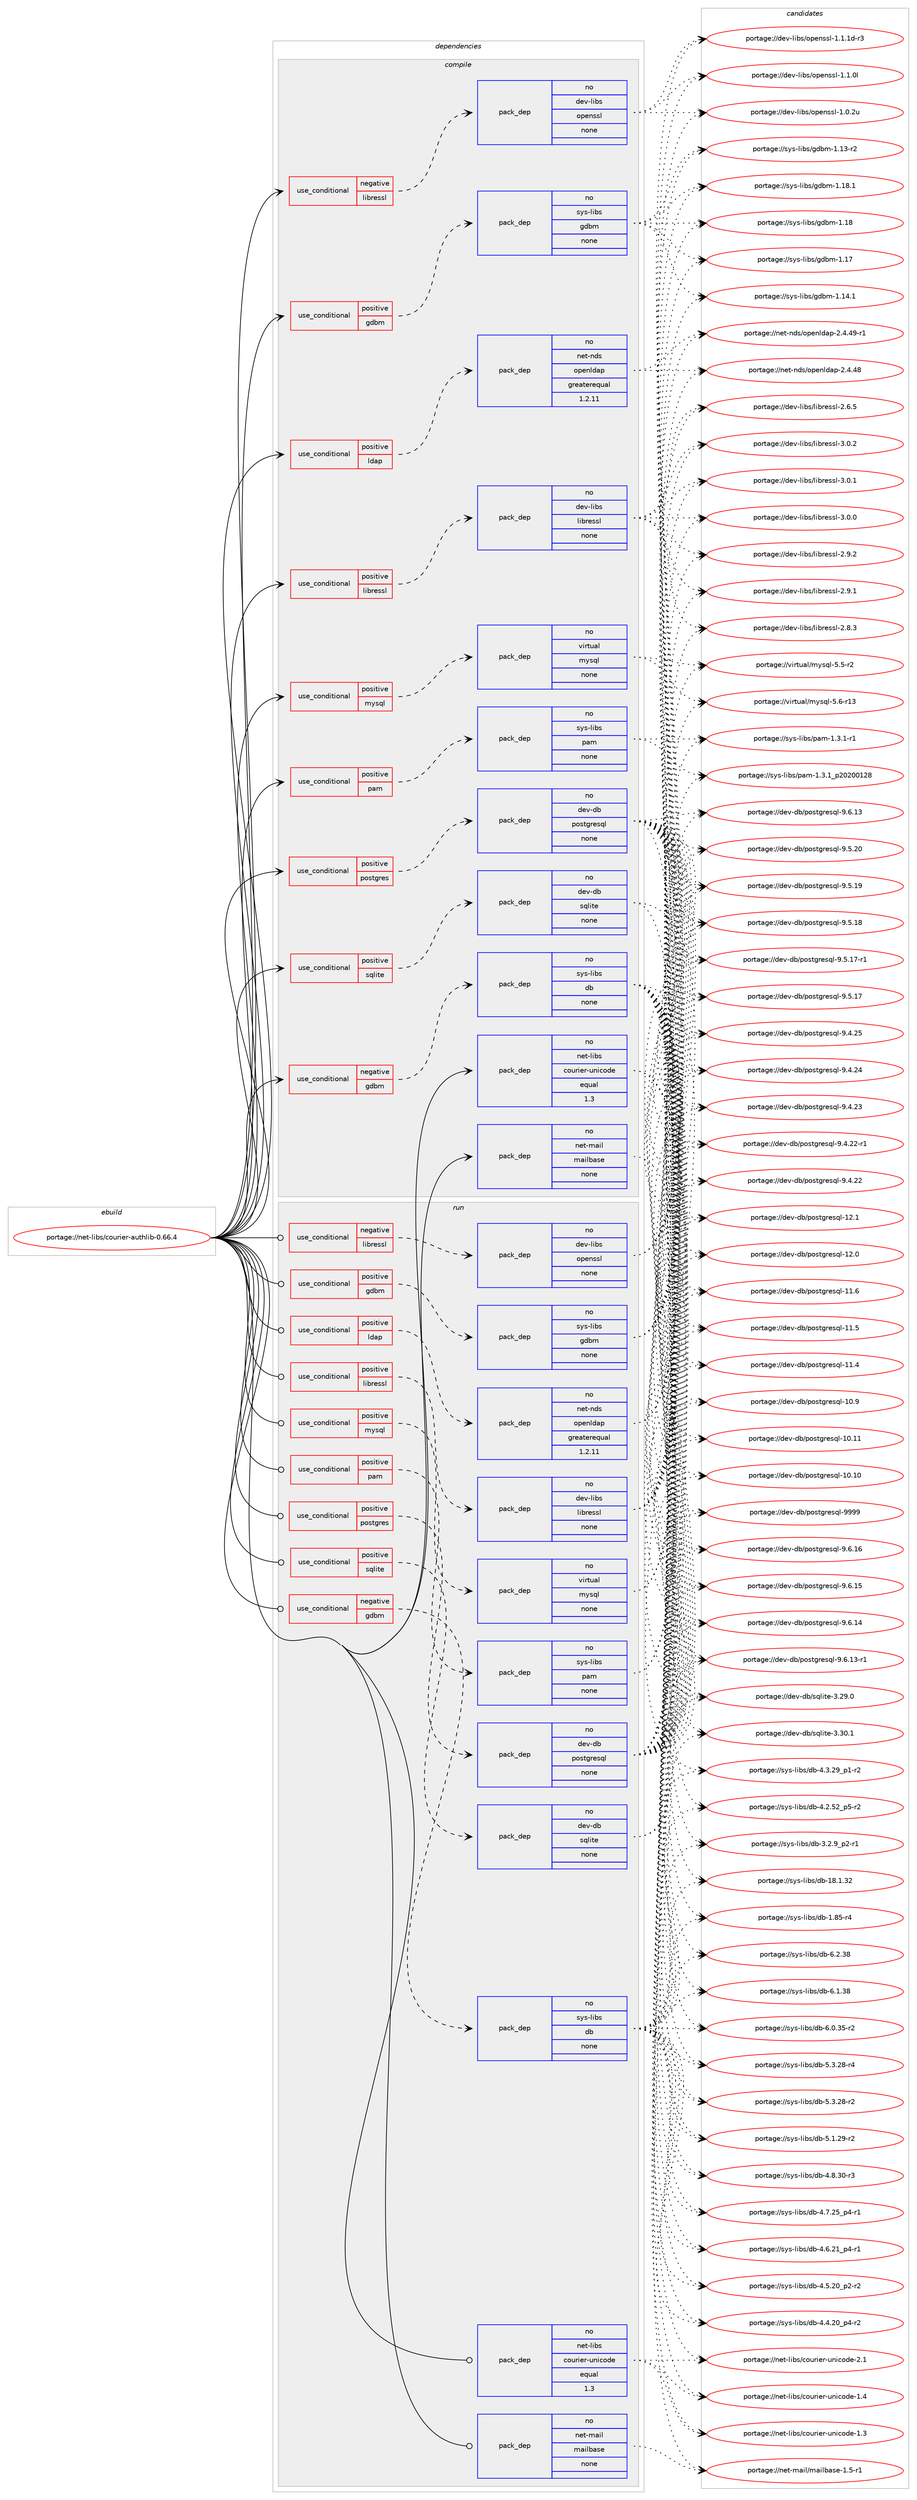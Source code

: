 digraph prolog {

# *************
# Graph options
# *************

newrank=true;
concentrate=true;
compound=true;
graph [rankdir=LR,fontname=Helvetica,fontsize=10,ranksep=1.5];#, ranksep=2.5, nodesep=0.2];
edge  [arrowhead=vee];
node  [fontname=Helvetica,fontsize=10];

# **********
# The ebuild
# **********

subgraph cluster_leftcol {
color=gray;
rank=same;
label=<<i>ebuild</i>>;
id [label="portage://net-libs/courier-authlib-0.66.4", color=red, width=4, href="../net-libs/courier-authlib-0.66.4.svg"];
}

# ****************
# The dependencies
# ****************

subgraph cluster_midcol {
color=gray;
label=<<i>dependencies</i>>;
subgraph cluster_compile {
fillcolor="#eeeeee";
style=filled;
label=<<i>compile</i>>;
subgraph cond29321 {
dependency136439 [label=<<TABLE BORDER="0" CELLBORDER="1" CELLSPACING="0" CELLPADDING="4"><TR><TD ROWSPAN="3" CELLPADDING="10">use_conditional</TD></TR><TR><TD>negative</TD></TR><TR><TD>gdbm</TD></TR></TABLE>>, shape=none, color=red];
subgraph pack104833 {
dependency136440 [label=<<TABLE BORDER="0" CELLBORDER="1" CELLSPACING="0" CELLPADDING="4" WIDTH="220"><TR><TD ROWSPAN="6" CELLPADDING="30">pack_dep</TD></TR><TR><TD WIDTH="110">no</TD></TR><TR><TD>sys-libs</TD></TR><TR><TD>db</TD></TR><TR><TD>none</TD></TR><TR><TD></TD></TR></TABLE>>, shape=none, color=blue];
}
dependency136439:e -> dependency136440:w [weight=20,style="dashed",arrowhead="vee"];
}
id:e -> dependency136439:w [weight=20,style="solid",arrowhead="vee"];
subgraph cond29322 {
dependency136441 [label=<<TABLE BORDER="0" CELLBORDER="1" CELLSPACING="0" CELLPADDING="4"><TR><TD ROWSPAN="3" CELLPADDING="10">use_conditional</TD></TR><TR><TD>negative</TD></TR><TR><TD>libressl</TD></TR></TABLE>>, shape=none, color=red];
subgraph pack104834 {
dependency136442 [label=<<TABLE BORDER="0" CELLBORDER="1" CELLSPACING="0" CELLPADDING="4" WIDTH="220"><TR><TD ROWSPAN="6" CELLPADDING="30">pack_dep</TD></TR><TR><TD WIDTH="110">no</TD></TR><TR><TD>dev-libs</TD></TR><TR><TD>openssl</TD></TR><TR><TD>none</TD></TR><TR><TD></TD></TR></TABLE>>, shape=none, color=blue];
}
dependency136441:e -> dependency136442:w [weight=20,style="dashed",arrowhead="vee"];
}
id:e -> dependency136441:w [weight=20,style="solid",arrowhead="vee"];
subgraph cond29323 {
dependency136443 [label=<<TABLE BORDER="0" CELLBORDER="1" CELLSPACING="0" CELLPADDING="4"><TR><TD ROWSPAN="3" CELLPADDING="10">use_conditional</TD></TR><TR><TD>positive</TD></TR><TR><TD>gdbm</TD></TR></TABLE>>, shape=none, color=red];
subgraph pack104835 {
dependency136444 [label=<<TABLE BORDER="0" CELLBORDER="1" CELLSPACING="0" CELLPADDING="4" WIDTH="220"><TR><TD ROWSPAN="6" CELLPADDING="30">pack_dep</TD></TR><TR><TD WIDTH="110">no</TD></TR><TR><TD>sys-libs</TD></TR><TR><TD>gdbm</TD></TR><TR><TD>none</TD></TR><TR><TD></TD></TR></TABLE>>, shape=none, color=blue];
}
dependency136443:e -> dependency136444:w [weight=20,style="dashed",arrowhead="vee"];
}
id:e -> dependency136443:w [weight=20,style="solid",arrowhead="vee"];
subgraph cond29324 {
dependency136445 [label=<<TABLE BORDER="0" CELLBORDER="1" CELLSPACING="0" CELLPADDING="4"><TR><TD ROWSPAN="3" CELLPADDING="10">use_conditional</TD></TR><TR><TD>positive</TD></TR><TR><TD>ldap</TD></TR></TABLE>>, shape=none, color=red];
subgraph pack104836 {
dependency136446 [label=<<TABLE BORDER="0" CELLBORDER="1" CELLSPACING="0" CELLPADDING="4" WIDTH="220"><TR><TD ROWSPAN="6" CELLPADDING="30">pack_dep</TD></TR><TR><TD WIDTH="110">no</TD></TR><TR><TD>net-nds</TD></TR><TR><TD>openldap</TD></TR><TR><TD>greaterequal</TD></TR><TR><TD>1.2.11</TD></TR></TABLE>>, shape=none, color=blue];
}
dependency136445:e -> dependency136446:w [weight=20,style="dashed",arrowhead="vee"];
}
id:e -> dependency136445:w [weight=20,style="solid",arrowhead="vee"];
subgraph cond29325 {
dependency136447 [label=<<TABLE BORDER="0" CELLBORDER="1" CELLSPACING="0" CELLPADDING="4"><TR><TD ROWSPAN="3" CELLPADDING="10">use_conditional</TD></TR><TR><TD>positive</TD></TR><TR><TD>libressl</TD></TR></TABLE>>, shape=none, color=red];
subgraph pack104837 {
dependency136448 [label=<<TABLE BORDER="0" CELLBORDER="1" CELLSPACING="0" CELLPADDING="4" WIDTH="220"><TR><TD ROWSPAN="6" CELLPADDING="30">pack_dep</TD></TR><TR><TD WIDTH="110">no</TD></TR><TR><TD>dev-libs</TD></TR><TR><TD>libressl</TD></TR><TR><TD>none</TD></TR><TR><TD></TD></TR></TABLE>>, shape=none, color=blue];
}
dependency136447:e -> dependency136448:w [weight=20,style="dashed",arrowhead="vee"];
}
id:e -> dependency136447:w [weight=20,style="solid",arrowhead="vee"];
subgraph cond29326 {
dependency136449 [label=<<TABLE BORDER="0" CELLBORDER="1" CELLSPACING="0" CELLPADDING="4"><TR><TD ROWSPAN="3" CELLPADDING="10">use_conditional</TD></TR><TR><TD>positive</TD></TR><TR><TD>mysql</TD></TR></TABLE>>, shape=none, color=red];
subgraph pack104838 {
dependency136450 [label=<<TABLE BORDER="0" CELLBORDER="1" CELLSPACING="0" CELLPADDING="4" WIDTH="220"><TR><TD ROWSPAN="6" CELLPADDING="30">pack_dep</TD></TR><TR><TD WIDTH="110">no</TD></TR><TR><TD>virtual</TD></TR><TR><TD>mysql</TD></TR><TR><TD>none</TD></TR><TR><TD></TD></TR></TABLE>>, shape=none, color=blue];
}
dependency136449:e -> dependency136450:w [weight=20,style="dashed",arrowhead="vee"];
}
id:e -> dependency136449:w [weight=20,style="solid",arrowhead="vee"];
subgraph cond29327 {
dependency136451 [label=<<TABLE BORDER="0" CELLBORDER="1" CELLSPACING="0" CELLPADDING="4"><TR><TD ROWSPAN="3" CELLPADDING="10">use_conditional</TD></TR><TR><TD>positive</TD></TR><TR><TD>pam</TD></TR></TABLE>>, shape=none, color=red];
subgraph pack104839 {
dependency136452 [label=<<TABLE BORDER="0" CELLBORDER="1" CELLSPACING="0" CELLPADDING="4" WIDTH="220"><TR><TD ROWSPAN="6" CELLPADDING="30">pack_dep</TD></TR><TR><TD WIDTH="110">no</TD></TR><TR><TD>sys-libs</TD></TR><TR><TD>pam</TD></TR><TR><TD>none</TD></TR><TR><TD></TD></TR></TABLE>>, shape=none, color=blue];
}
dependency136451:e -> dependency136452:w [weight=20,style="dashed",arrowhead="vee"];
}
id:e -> dependency136451:w [weight=20,style="solid",arrowhead="vee"];
subgraph cond29328 {
dependency136453 [label=<<TABLE BORDER="0" CELLBORDER="1" CELLSPACING="0" CELLPADDING="4"><TR><TD ROWSPAN="3" CELLPADDING="10">use_conditional</TD></TR><TR><TD>positive</TD></TR><TR><TD>postgres</TD></TR></TABLE>>, shape=none, color=red];
subgraph pack104840 {
dependency136454 [label=<<TABLE BORDER="0" CELLBORDER="1" CELLSPACING="0" CELLPADDING="4" WIDTH="220"><TR><TD ROWSPAN="6" CELLPADDING="30">pack_dep</TD></TR><TR><TD WIDTH="110">no</TD></TR><TR><TD>dev-db</TD></TR><TR><TD>postgresql</TD></TR><TR><TD>none</TD></TR><TR><TD></TD></TR></TABLE>>, shape=none, color=blue];
}
dependency136453:e -> dependency136454:w [weight=20,style="dashed",arrowhead="vee"];
}
id:e -> dependency136453:w [weight=20,style="solid",arrowhead="vee"];
subgraph cond29329 {
dependency136455 [label=<<TABLE BORDER="0" CELLBORDER="1" CELLSPACING="0" CELLPADDING="4"><TR><TD ROWSPAN="3" CELLPADDING="10">use_conditional</TD></TR><TR><TD>positive</TD></TR><TR><TD>sqlite</TD></TR></TABLE>>, shape=none, color=red];
subgraph pack104841 {
dependency136456 [label=<<TABLE BORDER="0" CELLBORDER="1" CELLSPACING="0" CELLPADDING="4" WIDTH="220"><TR><TD ROWSPAN="6" CELLPADDING="30">pack_dep</TD></TR><TR><TD WIDTH="110">no</TD></TR><TR><TD>dev-db</TD></TR><TR><TD>sqlite</TD></TR><TR><TD>none</TD></TR><TR><TD></TD></TR></TABLE>>, shape=none, color=blue];
}
dependency136455:e -> dependency136456:w [weight=20,style="dashed",arrowhead="vee"];
}
id:e -> dependency136455:w [weight=20,style="solid",arrowhead="vee"];
subgraph pack104842 {
dependency136457 [label=<<TABLE BORDER="0" CELLBORDER="1" CELLSPACING="0" CELLPADDING="4" WIDTH="220"><TR><TD ROWSPAN="6" CELLPADDING="30">pack_dep</TD></TR><TR><TD WIDTH="110">no</TD></TR><TR><TD>net-libs</TD></TR><TR><TD>courier-unicode</TD></TR><TR><TD>equal</TD></TR><TR><TD>1.3</TD></TR></TABLE>>, shape=none, color=blue];
}
id:e -> dependency136457:w [weight=20,style="solid",arrowhead="vee"];
subgraph pack104843 {
dependency136458 [label=<<TABLE BORDER="0" CELLBORDER="1" CELLSPACING="0" CELLPADDING="4" WIDTH="220"><TR><TD ROWSPAN="6" CELLPADDING="30">pack_dep</TD></TR><TR><TD WIDTH="110">no</TD></TR><TR><TD>net-mail</TD></TR><TR><TD>mailbase</TD></TR><TR><TD>none</TD></TR><TR><TD></TD></TR></TABLE>>, shape=none, color=blue];
}
id:e -> dependency136458:w [weight=20,style="solid",arrowhead="vee"];
}
subgraph cluster_compileandrun {
fillcolor="#eeeeee";
style=filled;
label=<<i>compile and run</i>>;
}
subgraph cluster_run {
fillcolor="#eeeeee";
style=filled;
label=<<i>run</i>>;
subgraph cond29330 {
dependency136459 [label=<<TABLE BORDER="0" CELLBORDER="1" CELLSPACING="0" CELLPADDING="4"><TR><TD ROWSPAN="3" CELLPADDING="10">use_conditional</TD></TR><TR><TD>negative</TD></TR><TR><TD>gdbm</TD></TR></TABLE>>, shape=none, color=red];
subgraph pack104844 {
dependency136460 [label=<<TABLE BORDER="0" CELLBORDER="1" CELLSPACING="0" CELLPADDING="4" WIDTH="220"><TR><TD ROWSPAN="6" CELLPADDING="30">pack_dep</TD></TR><TR><TD WIDTH="110">no</TD></TR><TR><TD>sys-libs</TD></TR><TR><TD>db</TD></TR><TR><TD>none</TD></TR><TR><TD></TD></TR></TABLE>>, shape=none, color=blue];
}
dependency136459:e -> dependency136460:w [weight=20,style="dashed",arrowhead="vee"];
}
id:e -> dependency136459:w [weight=20,style="solid",arrowhead="odot"];
subgraph cond29331 {
dependency136461 [label=<<TABLE BORDER="0" CELLBORDER="1" CELLSPACING="0" CELLPADDING="4"><TR><TD ROWSPAN="3" CELLPADDING="10">use_conditional</TD></TR><TR><TD>negative</TD></TR><TR><TD>libressl</TD></TR></TABLE>>, shape=none, color=red];
subgraph pack104845 {
dependency136462 [label=<<TABLE BORDER="0" CELLBORDER="1" CELLSPACING="0" CELLPADDING="4" WIDTH="220"><TR><TD ROWSPAN="6" CELLPADDING="30">pack_dep</TD></TR><TR><TD WIDTH="110">no</TD></TR><TR><TD>dev-libs</TD></TR><TR><TD>openssl</TD></TR><TR><TD>none</TD></TR><TR><TD></TD></TR></TABLE>>, shape=none, color=blue];
}
dependency136461:e -> dependency136462:w [weight=20,style="dashed",arrowhead="vee"];
}
id:e -> dependency136461:w [weight=20,style="solid",arrowhead="odot"];
subgraph cond29332 {
dependency136463 [label=<<TABLE BORDER="0" CELLBORDER="1" CELLSPACING="0" CELLPADDING="4"><TR><TD ROWSPAN="3" CELLPADDING="10">use_conditional</TD></TR><TR><TD>positive</TD></TR><TR><TD>gdbm</TD></TR></TABLE>>, shape=none, color=red];
subgraph pack104846 {
dependency136464 [label=<<TABLE BORDER="0" CELLBORDER="1" CELLSPACING="0" CELLPADDING="4" WIDTH="220"><TR><TD ROWSPAN="6" CELLPADDING="30">pack_dep</TD></TR><TR><TD WIDTH="110">no</TD></TR><TR><TD>sys-libs</TD></TR><TR><TD>gdbm</TD></TR><TR><TD>none</TD></TR><TR><TD></TD></TR></TABLE>>, shape=none, color=blue];
}
dependency136463:e -> dependency136464:w [weight=20,style="dashed",arrowhead="vee"];
}
id:e -> dependency136463:w [weight=20,style="solid",arrowhead="odot"];
subgraph cond29333 {
dependency136465 [label=<<TABLE BORDER="0" CELLBORDER="1" CELLSPACING="0" CELLPADDING="4"><TR><TD ROWSPAN="3" CELLPADDING="10">use_conditional</TD></TR><TR><TD>positive</TD></TR><TR><TD>ldap</TD></TR></TABLE>>, shape=none, color=red];
subgraph pack104847 {
dependency136466 [label=<<TABLE BORDER="0" CELLBORDER="1" CELLSPACING="0" CELLPADDING="4" WIDTH="220"><TR><TD ROWSPAN="6" CELLPADDING="30">pack_dep</TD></TR><TR><TD WIDTH="110">no</TD></TR><TR><TD>net-nds</TD></TR><TR><TD>openldap</TD></TR><TR><TD>greaterequal</TD></TR><TR><TD>1.2.11</TD></TR></TABLE>>, shape=none, color=blue];
}
dependency136465:e -> dependency136466:w [weight=20,style="dashed",arrowhead="vee"];
}
id:e -> dependency136465:w [weight=20,style="solid",arrowhead="odot"];
subgraph cond29334 {
dependency136467 [label=<<TABLE BORDER="0" CELLBORDER="1" CELLSPACING="0" CELLPADDING="4"><TR><TD ROWSPAN="3" CELLPADDING="10">use_conditional</TD></TR><TR><TD>positive</TD></TR><TR><TD>libressl</TD></TR></TABLE>>, shape=none, color=red];
subgraph pack104848 {
dependency136468 [label=<<TABLE BORDER="0" CELLBORDER="1" CELLSPACING="0" CELLPADDING="4" WIDTH="220"><TR><TD ROWSPAN="6" CELLPADDING="30">pack_dep</TD></TR><TR><TD WIDTH="110">no</TD></TR><TR><TD>dev-libs</TD></TR><TR><TD>libressl</TD></TR><TR><TD>none</TD></TR><TR><TD></TD></TR></TABLE>>, shape=none, color=blue];
}
dependency136467:e -> dependency136468:w [weight=20,style="dashed",arrowhead="vee"];
}
id:e -> dependency136467:w [weight=20,style="solid",arrowhead="odot"];
subgraph cond29335 {
dependency136469 [label=<<TABLE BORDER="0" CELLBORDER="1" CELLSPACING="0" CELLPADDING="4"><TR><TD ROWSPAN="3" CELLPADDING="10">use_conditional</TD></TR><TR><TD>positive</TD></TR><TR><TD>mysql</TD></TR></TABLE>>, shape=none, color=red];
subgraph pack104849 {
dependency136470 [label=<<TABLE BORDER="0" CELLBORDER="1" CELLSPACING="0" CELLPADDING="4" WIDTH="220"><TR><TD ROWSPAN="6" CELLPADDING="30">pack_dep</TD></TR><TR><TD WIDTH="110">no</TD></TR><TR><TD>virtual</TD></TR><TR><TD>mysql</TD></TR><TR><TD>none</TD></TR><TR><TD></TD></TR></TABLE>>, shape=none, color=blue];
}
dependency136469:e -> dependency136470:w [weight=20,style="dashed",arrowhead="vee"];
}
id:e -> dependency136469:w [weight=20,style="solid",arrowhead="odot"];
subgraph cond29336 {
dependency136471 [label=<<TABLE BORDER="0" CELLBORDER="1" CELLSPACING="0" CELLPADDING="4"><TR><TD ROWSPAN="3" CELLPADDING="10">use_conditional</TD></TR><TR><TD>positive</TD></TR><TR><TD>pam</TD></TR></TABLE>>, shape=none, color=red];
subgraph pack104850 {
dependency136472 [label=<<TABLE BORDER="0" CELLBORDER="1" CELLSPACING="0" CELLPADDING="4" WIDTH="220"><TR><TD ROWSPAN="6" CELLPADDING="30">pack_dep</TD></TR><TR><TD WIDTH="110">no</TD></TR><TR><TD>sys-libs</TD></TR><TR><TD>pam</TD></TR><TR><TD>none</TD></TR><TR><TD></TD></TR></TABLE>>, shape=none, color=blue];
}
dependency136471:e -> dependency136472:w [weight=20,style="dashed",arrowhead="vee"];
}
id:e -> dependency136471:w [weight=20,style="solid",arrowhead="odot"];
subgraph cond29337 {
dependency136473 [label=<<TABLE BORDER="0" CELLBORDER="1" CELLSPACING="0" CELLPADDING="4"><TR><TD ROWSPAN="3" CELLPADDING="10">use_conditional</TD></TR><TR><TD>positive</TD></TR><TR><TD>postgres</TD></TR></TABLE>>, shape=none, color=red];
subgraph pack104851 {
dependency136474 [label=<<TABLE BORDER="0" CELLBORDER="1" CELLSPACING="0" CELLPADDING="4" WIDTH="220"><TR><TD ROWSPAN="6" CELLPADDING="30">pack_dep</TD></TR><TR><TD WIDTH="110">no</TD></TR><TR><TD>dev-db</TD></TR><TR><TD>postgresql</TD></TR><TR><TD>none</TD></TR><TR><TD></TD></TR></TABLE>>, shape=none, color=blue];
}
dependency136473:e -> dependency136474:w [weight=20,style="dashed",arrowhead="vee"];
}
id:e -> dependency136473:w [weight=20,style="solid",arrowhead="odot"];
subgraph cond29338 {
dependency136475 [label=<<TABLE BORDER="0" CELLBORDER="1" CELLSPACING="0" CELLPADDING="4"><TR><TD ROWSPAN="3" CELLPADDING="10">use_conditional</TD></TR><TR><TD>positive</TD></TR><TR><TD>sqlite</TD></TR></TABLE>>, shape=none, color=red];
subgraph pack104852 {
dependency136476 [label=<<TABLE BORDER="0" CELLBORDER="1" CELLSPACING="0" CELLPADDING="4" WIDTH="220"><TR><TD ROWSPAN="6" CELLPADDING="30">pack_dep</TD></TR><TR><TD WIDTH="110">no</TD></TR><TR><TD>dev-db</TD></TR><TR><TD>sqlite</TD></TR><TR><TD>none</TD></TR><TR><TD></TD></TR></TABLE>>, shape=none, color=blue];
}
dependency136475:e -> dependency136476:w [weight=20,style="dashed",arrowhead="vee"];
}
id:e -> dependency136475:w [weight=20,style="solid",arrowhead="odot"];
subgraph pack104853 {
dependency136477 [label=<<TABLE BORDER="0" CELLBORDER="1" CELLSPACING="0" CELLPADDING="4" WIDTH="220"><TR><TD ROWSPAN="6" CELLPADDING="30">pack_dep</TD></TR><TR><TD WIDTH="110">no</TD></TR><TR><TD>net-libs</TD></TR><TR><TD>courier-unicode</TD></TR><TR><TD>equal</TD></TR><TR><TD>1.3</TD></TR></TABLE>>, shape=none, color=blue];
}
id:e -> dependency136477:w [weight=20,style="solid",arrowhead="odot"];
subgraph pack104854 {
dependency136478 [label=<<TABLE BORDER="0" CELLBORDER="1" CELLSPACING="0" CELLPADDING="4" WIDTH="220"><TR><TD ROWSPAN="6" CELLPADDING="30">pack_dep</TD></TR><TR><TD WIDTH="110">no</TD></TR><TR><TD>net-mail</TD></TR><TR><TD>mailbase</TD></TR><TR><TD>none</TD></TR><TR><TD></TD></TR></TABLE>>, shape=none, color=blue];
}
id:e -> dependency136478:w [weight=20,style="solid",arrowhead="odot"];
}
}

# **************
# The candidates
# **************

subgraph cluster_choices {
rank=same;
color=gray;
label=<<i>candidates</i>>;

subgraph choice104833 {
color=black;
nodesep=1;
choice1151211154510810598115471009845544650465156 [label="portage://sys-libs/db-6.2.38", color=red, width=4,href="../sys-libs/db-6.2.38.svg"];
choice1151211154510810598115471009845544649465156 [label="portage://sys-libs/db-6.1.38", color=red, width=4,href="../sys-libs/db-6.1.38.svg"];
choice11512111545108105981154710098455446484651534511450 [label="portage://sys-libs/db-6.0.35-r2", color=red, width=4,href="../sys-libs/db-6.0.35-r2.svg"];
choice11512111545108105981154710098455346514650564511452 [label="portage://sys-libs/db-5.3.28-r4", color=red, width=4,href="../sys-libs/db-5.3.28-r4.svg"];
choice11512111545108105981154710098455346514650564511450 [label="portage://sys-libs/db-5.3.28-r2", color=red, width=4,href="../sys-libs/db-5.3.28-r2.svg"];
choice11512111545108105981154710098455346494650574511450 [label="portage://sys-libs/db-5.1.29-r2", color=red, width=4,href="../sys-libs/db-5.1.29-r2.svg"];
choice11512111545108105981154710098455246564651484511451 [label="portage://sys-libs/db-4.8.30-r3", color=red, width=4,href="../sys-libs/db-4.8.30-r3.svg"];
choice115121115451081059811547100984552465546505395112524511449 [label="portage://sys-libs/db-4.7.25_p4-r1", color=red, width=4,href="../sys-libs/db-4.7.25_p4-r1.svg"];
choice115121115451081059811547100984552465446504995112524511449 [label="portage://sys-libs/db-4.6.21_p4-r1", color=red, width=4,href="../sys-libs/db-4.6.21_p4-r1.svg"];
choice115121115451081059811547100984552465346504895112504511450 [label="portage://sys-libs/db-4.5.20_p2-r2", color=red, width=4,href="../sys-libs/db-4.5.20_p2-r2.svg"];
choice115121115451081059811547100984552465246504895112524511450 [label="portage://sys-libs/db-4.4.20_p4-r2", color=red, width=4,href="../sys-libs/db-4.4.20_p4-r2.svg"];
choice115121115451081059811547100984552465146505795112494511450 [label="portage://sys-libs/db-4.3.29_p1-r2", color=red, width=4,href="../sys-libs/db-4.3.29_p1-r2.svg"];
choice115121115451081059811547100984552465046535095112534511450 [label="portage://sys-libs/db-4.2.52_p5-r2", color=red, width=4,href="../sys-libs/db-4.2.52_p5-r2.svg"];
choice1151211154510810598115471009845514650465795112504511449 [label="portage://sys-libs/db-3.2.9_p2-r1", color=red, width=4,href="../sys-libs/db-3.2.9_p2-r1.svg"];
choice115121115451081059811547100984549564649465150 [label="portage://sys-libs/db-18.1.32", color=red, width=4,href="../sys-libs/db-18.1.32.svg"];
choice1151211154510810598115471009845494656534511452 [label="portage://sys-libs/db-1.85-r4", color=red, width=4,href="../sys-libs/db-1.85-r4.svg"];
dependency136440:e -> choice1151211154510810598115471009845544650465156:w [style=dotted,weight="100"];
dependency136440:e -> choice1151211154510810598115471009845544649465156:w [style=dotted,weight="100"];
dependency136440:e -> choice11512111545108105981154710098455446484651534511450:w [style=dotted,weight="100"];
dependency136440:e -> choice11512111545108105981154710098455346514650564511452:w [style=dotted,weight="100"];
dependency136440:e -> choice11512111545108105981154710098455346514650564511450:w [style=dotted,weight="100"];
dependency136440:e -> choice11512111545108105981154710098455346494650574511450:w [style=dotted,weight="100"];
dependency136440:e -> choice11512111545108105981154710098455246564651484511451:w [style=dotted,weight="100"];
dependency136440:e -> choice115121115451081059811547100984552465546505395112524511449:w [style=dotted,weight="100"];
dependency136440:e -> choice115121115451081059811547100984552465446504995112524511449:w [style=dotted,weight="100"];
dependency136440:e -> choice115121115451081059811547100984552465346504895112504511450:w [style=dotted,weight="100"];
dependency136440:e -> choice115121115451081059811547100984552465246504895112524511450:w [style=dotted,weight="100"];
dependency136440:e -> choice115121115451081059811547100984552465146505795112494511450:w [style=dotted,weight="100"];
dependency136440:e -> choice115121115451081059811547100984552465046535095112534511450:w [style=dotted,weight="100"];
dependency136440:e -> choice1151211154510810598115471009845514650465795112504511449:w [style=dotted,weight="100"];
dependency136440:e -> choice115121115451081059811547100984549564649465150:w [style=dotted,weight="100"];
dependency136440:e -> choice1151211154510810598115471009845494656534511452:w [style=dotted,weight="100"];
}
subgraph choice104834 {
color=black;
nodesep=1;
choice1001011184510810598115471111121011101151151084549464946491004511451 [label="portage://dev-libs/openssl-1.1.1d-r3", color=red, width=4,href="../dev-libs/openssl-1.1.1d-r3.svg"];
choice100101118451081059811547111112101110115115108454946494648108 [label="portage://dev-libs/openssl-1.1.0l", color=red, width=4,href="../dev-libs/openssl-1.1.0l.svg"];
choice100101118451081059811547111112101110115115108454946484650117 [label="portage://dev-libs/openssl-1.0.2u", color=red, width=4,href="../dev-libs/openssl-1.0.2u.svg"];
dependency136442:e -> choice1001011184510810598115471111121011101151151084549464946491004511451:w [style=dotted,weight="100"];
dependency136442:e -> choice100101118451081059811547111112101110115115108454946494648108:w [style=dotted,weight="100"];
dependency136442:e -> choice100101118451081059811547111112101110115115108454946484650117:w [style=dotted,weight="100"];
}
subgraph choice104835 {
color=black;
nodesep=1;
choice1151211154510810598115471031009810945494649564649 [label="portage://sys-libs/gdbm-1.18.1", color=red, width=4,href="../sys-libs/gdbm-1.18.1.svg"];
choice115121115451081059811547103100981094549464956 [label="portage://sys-libs/gdbm-1.18", color=red, width=4,href="../sys-libs/gdbm-1.18.svg"];
choice115121115451081059811547103100981094549464955 [label="portage://sys-libs/gdbm-1.17", color=red, width=4,href="../sys-libs/gdbm-1.17.svg"];
choice1151211154510810598115471031009810945494649524649 [label="portage://sys-libs/gdbm-1.14.1", color=red, width=4,href="../sys-libs/gdbm-1.14.1.svg"];
choice1151211154510810598115471031009810945494649514511450 [label="portage://sys-libs/gdbm-1.13-r2", color=red, width=4,href="../sys-libs/gdbm-1.13-r2.svg"];
dependency136444:e -> choice1151211154510810598115471031009810945494649564649:w [style=dotted,weight="100"];
dependency136444:e -> choice115121115451081059811547103100981094549464956:w [style=dotted,weight="100"];
dependency136444:e -> choice115121115451081059811547103100981094549464955:w [style=dotted,weight="100"];
dependency136444:e -> choice1151211154510810598115471031009810945494649524649:w [style=dotted,weight="100"];
dependency136444:e -> choice1151211154510810598115471031009810945494649514511450:w [style=dotted,weight="100"];
}
subgraph choice104836 {
color=black;
nodesep=1;
choice110101116451101001154711111210111010810097112455046524652574511449 [label="portage://net-nds/openldap-2.4.49-r1", color=red, width=4,href="../net-nds/openldap-2.4.49-r1.svg"];
choice11010111645110100115471111121011101081009711245504652465256 [label="portage://net-nds/openldap-2.4.48", color=red, width=4,href="../net-nds/openldap-2.4.48.svg"];
dependency136446:e -> choice110101116451101001154711111210111010810097112455046524652574511449:w [style=dotted,weight="100"];
dependency136446:e -> choice11010111645110100115471111121011101081009711245504652465256:w [style=dotted,weight="100"];
}
subgraph choice104837 {
color=black;
nodesep=1;
choice10010111845108105981154710810598114101115115108455146484650 [label="portage://dev-libs/libressl-3.0.2", color=red, width=4,href="../dev-libs/libressl-3.0.2.svg"];
choice10010111845108105981154710810598114101115115108455146484649 [label="portage://dev-libs/libressl-3.0.1", color=red, width=4,href="../dev-libs/libressl-3.0.1.svg"];
choice10010111845108105981154710810598114101115115108455146484648 [label="portage://dev-libs/libressl-3.0.0", color=red, width=4,href="../dev-libs/libressl-3.0.0.svg"];
choice10010111845108105981154710810598114101115115108455046574650 [label="portage://dev-libs/libressl-2.9.2", color=red, width=4,href="../dev-libs/libressl-2.9.2.svg"];
choice10010111845108105981154710810598114101115115108455046574649 [label="portage://dev-libs/libressl-2.9.1", color=red, width=4,href="../dev-libs/libressl-2.9.1.svg"];
choice10010111845108105981154710810598114101115115108455046564651 [label="portage://dev-libs/libressl-2.8.3", color=red, width=4,href="../dev-libs/libressl-2.8.3.svg"];
choice10010111845108105981154710810598114101115115108455046544653 [label="portage://dev-libs/libressl-2.6.5", color=red, width=4,href="../dev-libs/libressl-2.6.5.svg"];
dependency136448:e -> choice10010111845108105981154710810598114101115115108455146484650:w [style=dotted,weight="100"];
dependency136448:e -> choice10010111845108105981154710810598114101115115108455146484649:w [style=dotted,weight="100"];
dependency136448:e -> choice10010111845108105981154710810598114101115115108455146484648:w [style=dotted,weight="100"];
dependency136448:e -> choice10010111845108105981154710810598114101115115108455046574650:w [style=dotted,weight="100"];
dependency136448:e -> choice10010111845108105981154710810598114101115115108455046574649:w [style=dotted,weight="100"];
dependency136448:e -> choice10010111845108105981154710810598114101115115108455046564651:w [style=dotted,weight="100"];
dependency136448:e -> choice10010111845108105981154710810598114101115115108455046544653:w [style=dotted,weight="100"];
}
subgraph choice104838 {
color=black;
nodesep=1;
choice118105114116117971084710912111511310845534654451144951 [label="portage://virtual/mysql-5.6-r13", color=red, width=4,href="../virtual/mysql-5.6-r13.svg"];
choice1181051141161179710847109121115113108455346534511450 [label="portage://virtual/mysql-5.5-r2", color=red, width=4,href="../virtual/mysql-5.5-r2.svg"];
dependency136450:e -> choice118105114116117971084710912111511310845534654451144951:w [style=dotted,weight="100"];
dependency136450:e -> choice1181051141161179710847109121115113108455346534511450:w [style=dotted,weight="100"];
}
subgraph choice104839 {
color=black;
nodesep=1;
choice11512111545108105981154711297109454946514649951125048504848495056 [label="portage://sys-libs/pam-1.3.1_p20200128", color=red, width=4,href="../sys-libs/pam-1.3.1_p20200128.svg"];
choice115121115451081059811547112971094549465146494511449 [label="portage://sys-libs/pam-1.3.1-r1", color=red, width=4,href="../sys-libs/pam-1.3.1-r1.svg"];
dependency136452:e -> choice11512111545108105981154711297109454946514649951125048504848495056:w [style=dotted,weight="100"];
dependency136452:e -> choice115121115451081059811547112971094549465146494511449:w [style=dotted,weight="100"];
}
subgraph choice104840 {
color=black;
nodesep=1;
choice1001011184510098471121111151161031141011151131084557575757 [label="portage://dev-db/postgresql-9999", color=red, width=4,href="../dev-db/postgresql-9999.svg"];
choice10010111845100984711211111511610311410111511310845574654464954 [label="portage://dev-db/postgresql-9.6.16", color=red, width=4,href="../dev-db/postgresql-9.6.16.svg"];
choice10010111845100984711211111511610311410111511310845574654464953 [label="portage://dev-db/postgresql-9.6.15", color=red, width=4,href="../dev-db/postgresql-9.6.15.svg"];
choice10010111845100984711211111511610311410111511310845574654464952 [label="portage://dev-db/postgresql-9.6.14", color=red, width=4,href="../dev-db/postgresql-9.6.14.svg"];
choice100101118451009847112111115116103114101115113108455746544649514511449 [label="portage://dev-db/postgresql-9.6.13-r1", color=red, width=4,href="../dev-db/postgresql-9.6.13-r1.svg"];
choice10010111845100984711211111511610311410111511310845574654464951 [label="portage://dev-db/postgresql-9.6.13", color=red, width=4,href="../dev-db/postgresql-9.6.13.svg"];
choice10010111845100984711211111511610311410111511310845574653465048 [label="portage://dev-db/postgresql-9.5.20", color=red, width=4,href="../dev-db/postgresql-9.5.20.svg"];
choice10010111845100984711211111511610311410111511310845574653464957 [label="portage://dev-db/postgresql-9.5.19", color=red, width=4,href="../dev-db/postgresql-9.5.19.svg"];
choice10010111845100984711211111511610311410111511310845574653464956 [label="portage://dev-db/postgresql-9.5.18", color=red, width=4,href="../dev-db/postgresql-9.5.18.svg"];
choice100101118451009847112111115116103114101115113108455746534649554511449 [label="portage://dev-db/postgresql-9.5.17-r1", color=red, width=4,href="../dev-db/postgresql-9.5.17-r1.svg"];
choice10010111845100984711211111511610311410111511310845574653464955 [label="portage://dev-db/postgresql-9.5.17", color=red, width=4,href="../dev-db/postgresql-9.5.17.svg"];
choice10010111845100984711211111511610311410111511310845574652465053 [label="portage://dev-db/postgresql-9.4.25", color=red, width=4,href="../dev-db/postgresql-9.4.25.svg"];
choice10010111845100984711211111511610311410111511310845574652465052 [label="portage://dev-db/postgresql-9.4.24", color=red, width=4,href="../dev-db/postgresql-9.4.24.svg"];
choice10010111845100984711211111511610311410111511310845574652465051 [label="portage://dev-db/postgresql-9.4.23", color=red, width=4,href="../dev-db/postgresql-9.4.23.svg"];
choice100101118451009847112111115116103114101115113108455746524650504511449 [label="portage://dev-db/postgresql-9.4.22-r1", color=red, width=4,href="../dev-db/postgresql-9.4.22-r1.svg"];
choice10010111845100984711211111511610311410111511310845574652465050 [label="portage://dev-db/postgresql-9.4.22", color=red, width=4,href="../dev-db/postgresql-9.4.22.svg"];
choice1001011184510098471121111151161031141011151131084549504649 [label="portage://dev-db/postgresql-12.1", color=red, width=4,href="../dev-db/postgresql-12.1.svg"];
choice1001011184510098471121111151161031141011151131084549504648 [label="portage://dev-db/postgresql-12.0", color=red, width=4,href="../dev-db/postgresql-12.0.svg"];
choice1001011184510098471121111151161031141011151131084549494654 [label="portage://dev-db/postgresql-11.6", color=red, width=4,href="../dev-db/postgresql-11.6.svg"];
choice1001011184510098471121111151161031141011151131084549494653 [label="portage://dev-db/postgresql-11.5", color=red, width=4,href="../dev-db/postgresql-11.5.svg"];
choice1001011184510098471121111151161031141011151131084549494652 [label="portage://dev-db/postgresql-11.4", color=red, width=4,href="../dev-db/postgresql-11.4.svg"];
choice1001011184510098471121111151161031141011151131084549484657 [label="portage://dev-db/postgresql-10.9", color=red, width=4,href="../dev-db/postgresql-10.9.svg"];
choice100101118451009847112111115116103114101115113108454948464949 [label="portage://dev-db/postgresql-10.11", color=red, width=4,href="../dev-db/postgresql-10.11.svg"];
choice100101118451009847112111115116103114101115113108454948464948 [label="portage://dev-db/postgresql-10.10", color=red, width=4,href="../dev-db/postgresql-10.10.svg"];
dependency136454:e -> choice1001011184510098471121111151161031141011151131084557575757:w [style=dotted,weight="100"];
dependency136454:e -> choice10010111845100984711211111511610311410111511310845574654464954:w [style=dotted,weight="100"];
dependency136454:e -> choice10010111845100984711211111511610311410111511310845574654464953:w [style=dotted,weight="100"];
dependency136454:e -> choice10010111845100984711211111511610311410111511310845574654464952:w [style=dotted,weight="100"];
dependency136454:e -> choice100101118451009847112111115116103114101115113108455746544649514511449:w [style=dotted,weight="100"];
dependency136454:e -> choice10010111845100984711211111511610311410111511310845574654464951:w [style=dotted,weight="100"];
dependency136454:e -> choice10010111845100984711211111511610311410111511310845574653465048:w [style=dotted,weight="100"];
dependency136454:e -> choice10010111845100984711211111511610311410111511310845574653464957:w [style=dotted,weight="100"];
dependency136454:e -> choice10010111845100984711211111511610311410111511310845574653464956:w [style=dotted,weight="100"];
dependency136454:e -> choice100101118451009847112111115116103114101115113108455746534649554511449:w [style=dotted,weight="100"];
dependency136454:e -> choice10010111845100984711211111511610311410111511310845574653464955:w [style=dotted,weight="100"];
dependency136454:e -> choice10010111845100984711211111511610311410111511310845574652465053:w [style=dotted,weight="100"];
dependency136454:e -> choice10010111845100984711211111511610311410111511310845574652465052:w [style=dotted,weight="100"];
dependency136454:e -> choice10010111845100984711211111511610311410111511310845574652465051:w [style=dotted,weight="100"];
dependency136454:e -> choice100101118451009847112111115116103114101115113108455746524650504511449:w [style=dotted,weight="100"];
dependency136454:e -> choice10010111845100984711211111511610311410111511310845574652465050:w [style=dotted,weight="100"];
dependency136454:e -> choice1001011184510098471121111151161031141011151131084549504649:w [style=dotted,weight="100"];
dependency136454:e -> choice1001011184510098471121111151161031141011151131084549504648:w [style=dotted,weight="100"];
dependency136454:e -> choice1001011184510098471121111151161031141011151131084549494654:w [style=dotted,weight="100"];
dependency136454:e -> choice1001011184510098471121111151161031141011151131084549494653:w [style=dotted,weight="100"];
dependency136454:e -> choice1001011184510098471121111151161031141011151131084549494652:w [style=dotted,weight="100"];
dependency136454:e -> choice1001011184510098471121111151161031141011151131084549484657:w [style=dotted,weight="100"];
dependency136454:e -> choice100101118451009847112111115116103114101115113108454948464949:w [style=dotted,weight="100"];
dependency136454:e -> choice100101118451009847112111115116103114101115113108454948464948:w [style=dotted,weight="100"];
}
subgraph choice104841 {
color=black;
nodesep=1;
choice10010111845100984711511310810511610145514651484649 [label="portage://dev-db/sqlite-3.30.1", color=red, width=4,href="../dev-db/sqlite-3.30.1.svg"];
choice10010111845100984711511310810511610145514650574648 [label="portage://dev-db/sqlite-3.29.0", color=red, width=4,href="../dev-db/sqlite-3.29.0.svg"];
dependency136456:e -> choice10010111845100984711511310810511610145514651484649:w [style=dotted,weight="100"];
dependency136456:e -> choice10010111845100984711511310810511610145514650574648:w [style=dotted,weight="100"];
}
subgraph choice104842 {
color=black;
nodesep=1;
choice11010111645108105981154799111117114105101114451171101059911110010145504649 [label="portage://net-libs/courier-unicode-2.1", color=red, width=4,href="../net-libs/courier-unicode-2.1.svg"];
choice11010111645108105981154799111117114105101114451171101059911110010145494652 [label="portage://net-libs/courier-unicode-1.4", color=red, width=4,href="../net-libs/courier-unicode-1.4.svg"];
choice11010111645108105981154799111117114105101114451171101059911110010145494651 [label="portage://net-libs/courier-unicode-1.3", color=red, width=4,href="../net-libs/courier-unicode-1.3.svg"];
dependency136457:e -> choice11010111645108105981154799111117114105101114451171101059911110010145504649:w [style=dotted,weight="100"];
dependency136457:e -> choice11010111645108105981154799111117114105101114451171101059911110010145494652:w [style=dotted,weight="100"];
dependency136457:e -> choice11010111645108105981154799111117114105101114451171101059911110010145494651:w [style=dotted,weight="100"];
}
subgraph choice104843 {
color=black;
nodesep=1;
choice110101116451099710510847109971051089897115101454946534511449 [label="portage://net-mail/mailbase-1.5-r1", color=red, width=4,href="../net-mail/mailbase-1.5-r1.svg"];
dependency136458:e -> choice110101116451099710510847109971051089897115101454946534511449:w [style=dotted,weight="100"];
}
subgraph choice104844 {
color=black;
nodesep=1;
choice1151211154510810598115471009845544650465156 [label="portage://sys-libs/db-6.2.38", color=red, width=4,href="../sys-libs/db-6.2.38.svg"];
choice1151211154510810598115471009845544649465156 [label="portage://sys-libs/db-6.1.38", color=red, width=4,href="../sys-libs/db-6.1.38.svg"];
choice11512111545108105981154710098455446484651534511450 [label="portage://sys-libs/db-6.0.35-r2", color=red, width=4,href="../sys-libs/db-6.0.35-r2.svg"];
choice11512111545108105981154710098455346514650564511452 [label="portage://sys-libs/db-5.3.28-r4", color=red, width=4,href="../sys-libs/db-5.3.28-r4.svg"];
choice11512111545108105981154710098455346514650564511450 [label="portage://sys-libs/db-5.3.28-r2", color=red, width=4,href="../sys-libs/db-5.3.28-r2.svg"];
choice11512111545108105981154710098455346494650574511450 [label="portage://sys-libs/db-5.1.29-r2", color=red, width=4,href="../sys-libs/db-5.1.29-r2.svg"];
choice11512111545108105981154710098455246564651484511451 [label="portage://sys-libs/db-4.8.30-r3", color=red, width=4,href="../sys-libs/db-4.8.30-r3.svg"];
choice115121115451081059811547100984552465546505395112524511449 [label="portage://sys-libs/db-4.7.25_p4-r1", color=red, width=4,href="../sys-libs/db-4.7.25_p4-r1.svg"];
choice115121115451081059811547100984552465446504995112524511449 [label="portage://sys-libs/db-4.6.21_p4-r1", color=red, width=4,href="../sys-libs/db-4.6.21_p4-r1.svg"];
choice115121115451081059811547100984552465346504895112504511450 [label="portage://sys-libs/db-4.5.20_p2-r2", color=red, width=4,href="../sys-libs/db-4.5.20_p2-r2.svg"];
choice115121115451081059811547100984552465246504895112524511450 [label="portage://sys-libs/db-4.4.20_p4-r2", color=red, width=4,href="../sys-libs/db-4.4.20_p4-r2.svg"];
choice115121115451081059811547100984552465146505795112494511450 [label="portage://sys-libs/db-4.3.29_p1-r2", color=red, width=4,href="../sys-libs/db-4.3.29_p1-r2.svg"];
choice115121115451081059811547100984552465046535095112534511450 [label="portage://sys-libs/db-4.2.52_p5-r2", color=red, width=4,href="../sys-libs/db-4.2.52_p5-r2.svg"];
choice1151211154510810598115471009845514650465795112504511449 [label="portage://sys-libs/db-3.2.9_p2-r1", color=red, width=4,href="../sys-libs/db-3.2.9_p2-r1.svg"];
choice115121115451081059811547100984549564649465150 [label="portage://sys-libs/db-18.1.32", color=red, width=4,href="../sys-libs/db-18.1.32.svg"];
choice1151211154510810598115471009845494656534511452 [label="portage://sys-libs/db-1.85-r4", color=red, width=4,href="../sys-libs/db-1.85-r4.svg"];
dependency136460:e -> choice1151211154510810598115471009845544650465156:w [style=dotted,weight="100"];
dependency136460:e -> choice1151211154510810598115471009845544649465156:w [style=dotted,weight="100"];
dependency136460:e -> choice11512111545108105981154710098455446484651534511450:w [style=dotted,weight="100"];
dependency136460:e -> choice11512111545108105981154710098455346514650564511452:w [style=dotted,weight="100"];
dependency136460:e -> choice11512111545108105981154710098455346514650564511450:w [style=dotted,weight="100"];
dependency136460:e -> choice11512111545108105981154710098455346494650574511450:w [style=dotted,weight="100"];
dependency136460:e -> choice11512111545108105981154710098455246564651484511451:w [style=dotted,weight="100"];
dependency136460:e -> choice115121115451081059811547100984552465546505395112524511449:w [style=dotted,weight="100"];
dependency136460:e -> choice115121115451081059811547100984552465446504995112524511449:w [style=dotted,weight="100"];
dependency136460:e -> choice115121115451081059811547100984552465346504895112504511450:w [style=dotted,weight="100"];
dependency136460:e -> choice115121115451081059811547100984552465246504895112524511450:w [style=dotted,weight="100"];
dependency136460:e -> choice115121115451081059811547100984552465146505795112494511450:w [style=dotted,weight="100"];
dependency136460:e -> choice115121115451081059811547100984552465046535095112534511450:w [style=dotted,weight="100"];
dependency136460:e -> choice1151211154510810598115471009845514650465795112504511449:w [style=dotted,weight="100"];
dependency136460:e -> choice115121115451081059811547100984549564649465150:w [style=dotted,weight="100"];
dependency136460:e -> choice1151211154510810598115471009845494656534511452:w [style=dotted,weight="100"];
}
subgraph choice104845 {
color=black;
nodesep=1;
choice1001011184510810598115471111121011101151151084549464946491004511451 [label="portage://dev-libs/openssl-1.1.1d-r3", color=red, width=4,href="../dev-libs/openssl-1.1.1d-r3.svg"];
choice100101118451081059811547111112101110115115108454946494648108 [label="portage://dev-libs/openssl-1.1.0l", color=red, width=4,href="../dev-libs/openssl-1.1.0l.svg"];
choice100101118451081059811547111112101110115115108454946484650117 [label="portage://dev-libs/openssl-1.0.2u", color=red, width=4,href="../dev-libs/openssl-1.0.2u.svg"];
dependency136462:e -> choice1001011184510810598115471111121011101151151084549464946491004511451:w [style=dotted,weight="100"];
dependency136462:e -> choice100101118451081059811547111112101110115115108454946494648108:w [style=dotted,weight="100"];
dependency136462:e -> choice100101118451081059811547111112101110115115108454946484650117:w [style=dotted,weight="100"];
}
subgraph choice104846 {
color=black;
nodesep=1;
choice1151211154510810598115471031009810945494649564649 [label="portage://sys-libs/gdbm-1.18.1", color=red, width=4,href="../sys-libs/gdbm-1.18.1.svg"];
choice115121115451081059811547103100981094549464956 [label="portage://sys-libs/gdbm-1.18", color=red, width=4,href="../sys-libs/gdbm-1.18.svg"];
choice115121115451081059811547103100981094549464955 [label="portage://sys-libs/gdbm-1.17", color=red, width=4,href="../sys-libs/gdbm-1.17.svg"];
choice1151211154510810598115471031009810945494649524649 [label="portage://sys-libs/gdbm-1.14.1", color=red, width=4,href="../sys-libs/gdbm-1.14.1.svg"];
choice1151211154510810598115471031009810945494649514511450 [label="portage://sys-libs/gdbm-1.13-r2", color=red, width=4,href="../sys-libs/gdbm-1.13-r2.svg"];
dependency136464:e -> choice1151211154510810598115471031009810945494649564649:w [style=dotted,weight="100"];
dependency136464:e -> choice115121115451081059811547103100981094549464956:w [style=dotted,weight="100"];
dependency136464:e -> choice115121115451081059811547103100981094549464955:w [style=dotted,weight="100"];
dependency136464:e -> choice1151211154510810598115471031009810945494649524649:w [style=dotted,weight="100"];
dependency136464:e -> choice1151211154510810598115471031009810945494649514511450:w [style=dotted,weight="100"];
}
subgraph choice104847 {
color=black;
nodesep=1;
choice110101116451101001154711111210111010810097112455046524652574511449 [label="portage://net-nds/openldap-2.4.49-r1", color=red, width=4,href="../net-nds/openldap-2.4.49-r1.svg"];
choice11010111645110100115471111121011101081009711245504652465256 [label="portage://net-nds/openldap-2.4.48", color=red, width=4,href="../net-nds/openldap-2.4.48.svg"];
dependency136466:e -> choice110101116451101001154711111210111010810097112455046524652574511449:w [style=dotted,weight="100"];
dependency136466:e -> choice11010111645110100115471111121011101081009711245504652465256:w [style=dotted,weight="100"];
}
subgraph choice104848 {
color=black;
nodesep=1;
choice10010111845108105981154710810598114101115115108455146484650 [label="portage://dev-libs/libressl-3.0.2", color=red, width=4,href="../dev-libs/libressl-3.0.2.svg"];
choice10010111845108105981154710810598114101115115108455146484649 [label="portage://dev-libs/libressl-3.0.1", color=red, width=4,href="../dev-libs/libressl-3.0.1.svg"];
choice10010111845108105981154710810598114101115115108455146484648 [label="portage://dev-libs/libressl-3.0.0", color=red, width=4,href="../dev-libs/libressl-3.0.0.svg"];
choice10010111845108105981154710810598114101115115108455046574650 [label="portage://dev-libs/libressl-2.9.2", color=red, width=4,href="../dev-libs/libressl-2.9.2.svg"];
choice10010111845108105981154710810598114101115115108455046574649 [label="portage://dev-libs/libressl-2.9.1", color=red, width=4,href="../dev-libs/libressl-2.9.1.svg"];
choice10010111845108105981154710810598114101115115108455046564651 [label="portage://dev-libs/libressl-2.8.3", color=red, width=4,href="../dev-libs/libressl-2.8.3.svg"];
choice10010111845108105981154710810598114101115115108455046544653 [label="portage://dev-libs/libressl-2.6.5", color=red, width=4,href="../dev-libs/libressl-2.6.5.svg"];
dependency136468:e -> choice10010111845108105981154710810598114101115115108455146484650:w [style=dotted,weight="100"];
dependency136468:e -> choice10010111845108105981154710810598114101115115108455146484649:w [style=dotted,weight="100"];
dependency136468:e -> choice10010111845108105981154710810598114101115115108455146484648:w [style=dotted,weight="100"];
dependency136468:e -> choice10010111845108105981154710810598114101115115108455046574650:w [style=dotted,weight="100"];
dependency136468:e -> choice10010111845108105981154710810598114101115115108455046574649:w [style=dotted,weight="100"];
dependency136468:e -> choice10010111845108105981154710810598114101115115108455046564651:w [style=dotted,weight="100"];
dependency136468:e -> choice10010111845108105981154710810598114101115115108455046544653:w [style=dotted,weight="100"];
}
subgraph choice104849 {
color=black;
nodesep=1;
choice118105114116117971084710912111511310845534654451144951 [label="portage://virtual/mysql-5.6-r13", color=red, width=4,href="../virtual/mysql-5.6-r13.svg"];
choice1181051141161179710847109121115113108455346534511450 [label="portage://virtual/mysql-5.5-r2", color=red, width=4,href="../virtual/mysql-5.5-r2.svg"];
dependency136470:e -> choice118105114116117971084710912111511310845534654451144951:w [style=dotted,weight="100"];
dependency136470:e -> choice1181051141161179710847109121115113108455346534511450:w [style=dotted,weight="100"];
}
subgraph choice104850 {
color=black;
nodesep=1;
choice11512111545108105981154711297109454946514649951125048504848495056 [label="portage://sys-libs/pam-1.3.1_p20200128", color=red, width=4,href="../sys-libs/pam-1.3.1_p20200128.svg"];
choice115121115451081059811547112971094549465146494511449 [label="portage://sys-libs/pam-1.3.1-r1", color=red, width=4,href="../sys-libs/pam-1.3.1-r1.svg"];
dependency136472:e -> choice11512111545108105981154711297109454946514649951125048504848495056:w [style=dotted,weight="100"];
dependency136472:e -> choice115121115451081059811547112971094549465146494511449:w [style=dotted,weight="100"];
}
subgraph choice104851 {
color=black;
nodesep=1;
choice1001011184510098471121111151161031141011151131084557575757 [label="portage://dev-db/postgresql-9999", color=red, width=4,href="../dev-db/postgresql-9999.svg"];
choice10010111845100984711211111511610311410111511310845574654464954 [label="portage://dev-db/postgresql-9.6.16", color=red, width=4,href="../dev-db/postgresql-9.6.16.svg"];
choice10010111845100984711211111511610311410111511310845574654464953 [label="portage://dev-db/postgresql-9.6.15", color=red, width=4,href="../dev-db/postgresql-9.6.15.svg"];
choice10010111845100984711211111511610311410111511310845574654464952 [label="portage://dev-db/postgresql-9.6.14", color=red, width=4,href="../dev-db/postgresql-9.6.14.svg"];
choice100101118451009847112111115116103114101115113108455746544649514511449 [label="portage://dev-db/postgresql-9.6.13-r1", color=red, width=4,href="../dev-db/postgresql-9.6.13-r1.svg"];
choice10010111845100984711211111511610311410111511310845574654464951 [label="portage://dev-db/postgresql-9.6.13", color=red, width=4,href="../dev-db/postgresql-9.6.13.svg"];
choice10010111845100984711211111511610311410111511310845574653465048 [label="portage://dev-db/postgresql-9.5.20", color=red, width=4,href="../dev-db/postgresql-9.5.20.svg"];
choice10010111845100984711211111511610311410111511310845574653464957 [label="portage://dev-db/postgresql-9.5.19", color=red, width=4,href="../dev-db/postgresql-9.5.19.svg"];
choice10010111845100984711211111511610311410111511310845574653464956 [label="portage://dev-db/postgresql-9.5.18", color=red, width=4,href="../dev-db/postgresql-9.5.18.svg"];
choice100101118451009847112111115116103114101115113108455746534649554511449 [label="portage://dev-db/postgresql-9.5.17-r1", color=red, width=4,href="../dev-db/postgresql-9.5.17-r1.svg"];
choice10010111845100984711211111511610311410111511310845574653464955 [label="portage://dev-db/postgresql-9.5.17", color=red, width=4,href="../dev-db/postgresql-9.5.17.svg"];
choice10010111845100984711211111511610311410111511310845574652465053 [label="portage://dev-db/postgresql-9.4.25", color=red, width=4,href="../dev-db/postgresql-9.4.25.svg"];
choice10010111845100984711211111511610311410111511310845574652465052 [label="portage://dev-db/postgresql-9.4.24", color=red, width=4,href="../dev-db/postgresql-9.4.24.svg"];
choice10010111845100984711211111511610311410111511310845574652465051 [label="portage://dev-db/postgresql-9.4.23", color=red, width=4,href="../dev-db/postgresql-9.4.23.svg"];
choice100101118451009847112111115116103114101115113108455746524650504511449 [label="portage://dev-db/postgresql-9.4.22-r1", color=red, width=4,href="../dev-db/postgresql-9.4.22-r1.svg"];
choice10010111845100984711211111511610311410111511310845574652465050 [label="portage://dev-db/postgresql-9.4.22", color=red, width=4,href="../dev-db/postgresql-9.4.22.svg"];
choice1001011184510098471121111151161031141011151131084549504649 [label="portage://dev-db/postgresql-12.1", color=red, width=4,href="../dev-db/postgresql-12.1.svg"];
choice1001011184510098471121111151161031141011151131084549504648 [label="portage://dev-db/postgresql-12.0", color=red, width=4,href="../dev-db/postgresql-12.0.svg"];
choice1001011184510098471121111151161031141011151131084549494654 [label="portage://dev-db/postgresql-11.6", color=red, width=4,href="../dev-db/postgresql-11.6.svg"];
choice1001011184510098471121111151161031141011151131084549494653 [label="portage://dev-db/postgresql-11.5", color=red, width=4,href="../dev-db/postgresql-11.5.svg"];
choice1001011184510098471121111151161031141011151131084549494652 [label="portage://dev-db/postgresql-11.4", color=red, width=4,href="../dev-db/postgresql-11.4.svg"];
choice1001011184510098471121111151161031141011151131084549484657 [label="portage://dev-db/postgresql-10.9", color=red, width=4,href="../dev-db/postgresql-10.9.svg"];
choice100101118451009847112111115116103114101115113108454948464949 [label="portage://dev-db/postgresql-10.11", color=red, width=4,href="../dev-db/postgresql-10.11.svg"];
choice100101118451009847112111115116103114101115113108454948464948 [label="portage://dev-db/postgresql-10.10", color=red, width=4,href="../dev-db/postgresql-10.10.svg"];
dependency136474:e -> choice1001011184510098471121111151161031141011151131084557575757:w [style=dotted,weight="100"];
dependency136474:e -> choice10010111845100984711211111511610311410111511310845574654464954:w [style=dotted,weight="100"];
dependency136474:e -> choice10010111845100984711211111511610311410111511310845574654464953:w [style=dotted,weight="100"];
dependency136474:e -> choice10010111845100984711211111511610311410111511310845574654464952:w [style=dotted,weight="100"];
dependency136474:e -> choice100101118451009847112111115116103114101115113108455746544649514511449:w [style=dotted,weight="100"];
dependency136474:e -> choice10010111845100984711211111511610311410111511310845574654464951:w [style=dotted,weight="100"];
dependency136474:e -> choice10010111845100984711211111511610311410111511310845574653465048:w [style=dotted,weight="100"];
dependency136474:e -> choice10010111845100984711211111511610311410111511310845574653464957:w [style=dotted,weight="100"];
dependency136474:e -> choice10010111845100984711211111511610311410111511310845574653464956:w [style=dotted,weight="100"];
dependency136474:e -> choice100101118451009847112111115116103114101115113108455746534649554511449:w [style=dotted,weight="100"];
dependency136474:e -> choice10010111845100984711211111511610311410111511310845574653464955:w [style=dotted,weight="100"];
dependency136474:e -> choice10010111845100984711211111511610311410111511310845574652465053:w [style=dotted,weight="100"];
dependency136474:e -> choice10010111845100984711211111511610311410111511310845574652465052:w [style=dotted,weight="100"];
dependency136474:e -> choice10010111845100984711211111511610311410111511310845574652465051:w [style=dotted,weight="100"];
dependency136474:e -> choice100101118451009847112111115116103114101115113108455746524650504511449:w [style=dotted,weight="100"];
dependency136474:e -> choice10010111845100984711211111511610311410111511310845574652465050:w [style=dotted,weight="100"];
dependency136474:e -> choice1001011184510098471121111151161031141011151131084549504649:w [style=dotted,weight="100"];
dependency136474:e -> choice1001011184510098471121111151161031141011151131084549504648:w [style=dotted,weight="100"];
dependency136474:e -> choice1001011184510098471121111151161031141011151131084549494654:w [style=dotted,weight="100"];
dependency136474:e -> choice1001011184510098471121111151161031141011151131084549494653:w [style=dotted,weight="100"];
dependency136474:e -> choice1001011184510098471121111151161031141011151131084549494652:w [style=dotted,weight="100"];
dependency136474:e -> choice1001011184510098471121111151161031141011151131084549484657:w [style=dotted,weight="100"];
dependency136474:e -> choice100101118451009847112111115116103114101115113108454948464949:w [style=dotted,weight="100"];
dependency136474:e -> choice100101118451009847112111115116103114101115113108454948464948:w [style=dotted,weight="100"];
}
subgraph choice104852 {
color=black;
nodesep=1;
choice10010111845100984711511310810511610145514651484649 [label="portage://dev-db/sqlite-3.30.1", color=red, width=4,href="../dev-db/sqlite-3.30.1.svg"];
choice10010111845100984711511310810511610145514650574648 [label="portage://dev-db/sqlite-3.29.0", color=red, width=4,href="../dev-db/sqlite-3.29.0.svg"];
dependency136476:e -> choice10010111845100984711511310810511610145514651484649:w [style=dotted,weight="100"];
dependency136476:e -> choice10010111845100984711511310810511610145514650574648:w [style=dotted,weight="100"];
}
subgraph choice104853 {
color=black;
nodesep=1;
choice11010111645108105981154799111117114105101114451171101059911110010145504649 [label="portage://net-libs/courier-unicode-2.1", color=red, width=4,href="../net-libs/courier-unicode-2.1.svg"];
choice11010111645108105981154799111117114105101114451171101059911110010145494652 [label="portage://net-libs/courier-unicode-1.4", color=red, width=4,href="../net-libs/courier-unicode-1.4.svg"];
choice11010111645108105981154799111117114105101114451171101059911110010145494651 [label="portage://net-libs/courier-unicode-1.3", color=red, width=4,href="../net-libs/courier-unicode-1.3.svg"];
dependency136477:e -> choice11010111645108105981154799111117114105101114451171101059911110010145504649:w [style=dotted,weight="100"];
dependency136477:e -> choice11010111645108105981154799111117114105101114451171101059911110010145494652:w [style=dotted,weight="100"];
dependency136477:e -> choice11010111645108105981154799111117114105101114451171101059911110010145494651:w [style=dotted,weight="100"];
}
subgraph choice104854 {
color=black;
nodesep=1;
choice110101116451099710510847109971051089897115101454946534511449 [label="portage://net-mail/mailbase-1.5-r1", color=red, width=4,href="../net-mail/mailbase-1.5-r1.svg"];
dependency136478:e -> choice110101116451099710510847109971051089897115101454946534511449:w [style=dotted,weight="100"];
}
}

}
